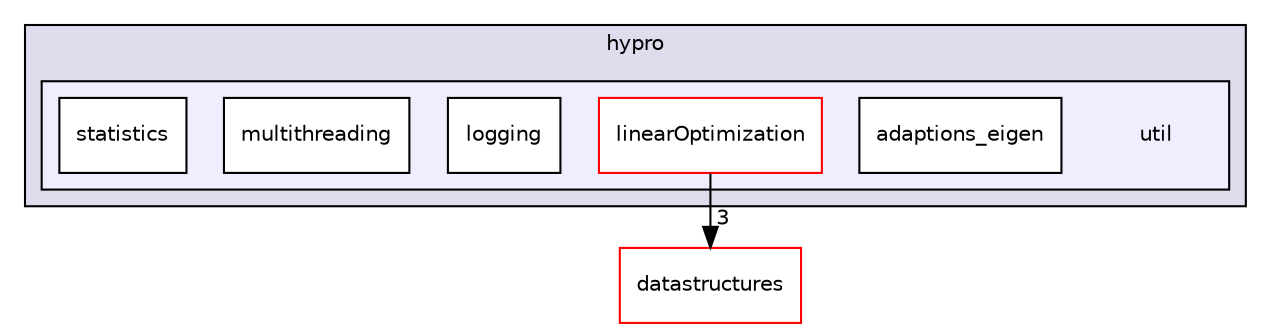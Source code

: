 digraph "/Users/travis/build/hypro/hypro/src/hypro/util" {
  compound=true
  node [ fontsize="10", fontname="Helvetica"];
  edge [ labelfontsize="10", labelfontname="Helvetica"];
  subgraph clusterdir_2ce0cb9797b50c8d842bc50008b46cdd {
    graph [ bgcolor="#ddddee", pencolor="black", label="hypro" fontname="Helvetica", fontsize="10", URL="dir_2ce0cb9797b50c8d842bc50008b46cdd.html"]
  subgraph clusterdir_879d833e0dfbe8f31a5e860bb94efb50 {
    graph [ bgcolor="#eeeeff", pencolor="black", label="" URL="dir_879d833e0dfbe8f31a5e860bb94efb50.html"];
    dir_879d833e0dfbe8f31a5e860bb94efb50 [shape=plaintext label="util"];
    dir_24cbef118a2511338dada52e6e2bd544 [shape=box label="adaptions_eigen" color="black" fillcolor="white" style="filled" URL="dir_24cbef118a2511338dada52e6e2bd544.html"];
    dir_3100e148cb0b6b745355fdee31bcb5c6 [shape=box label="linearOptimization" color="red" fillcolor="white" style="filled" URL="dir_3100e148cb0b6b745355fdee31bcb5c6.html"];
    dir_e44977c2db40c89968aef6d4236fe8a8 [shape=box label="logging" color="black" fillcolor="white" style="filled" URL="dir_e44977c2db40c89968aef6d4236fe8a8.html"];
    dir_7ca2da3d0bdc47450f74c631953a3473 [shape=box label="multithreading" color="black" fillcolor="white" style="filled" URL="dir_7ca2da3d0bdc47450f74c631953a3473.html"];
    dir_57790bb148fd18efc2431dd25a248521 [shape=box label="statistics" color="black" fillcolor="white" style="filled" URL="dir_57790bb148fd18efc2431dd25a248521.html"];
  }
  }
  dir_bce2075adec303dcb2f0c4fbfcbc8493 [shape=box label="datastructures" fillcolor="white" style="filled" color="red" URL="dir_bce2075adec303dcb2f0c4fbfcbc8493.html"];
  dir_3100e148cb0b6b745355fdee31bcb5c6->dir_bce2075adec303dcb2f0c4fbfcbc8493 [headlabel="3", labeldistance=1.5 headhref="dir_000025_000010.html"];
}

